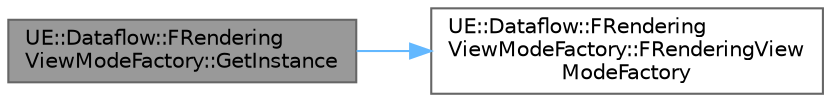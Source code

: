 digraph "UE::Dataflow::FRenderingViewModeFactory::GetInstance"
{
 // INTERACTIVE_SVG=YES
 // LATEX_PDF_SIZE
  bgcolor="transparent";
  edge [fontname=Helvetica,fontsize=10,labelfontname=Helvetica,labelfontsize=10];
  node [fontname=Helvetica,fontsize=10,shape=box,height=0.2,width=0.4];
  rankdir="LR";
  Node1 [id="Node000001",label="UE::Dataflow::FRendering\lViewModeFactory::GetInstance",height=0.2,width=0.4,color="gray40", fillcolor="grey60", style="filled", fontcolor="black",tooltip=" "];
  Node1 -> Node2 [id="edge1_Node000001_Node000002",color="steelblue1",style="solid",tooltip=" "];
  Node2 [id="Node000002",label="UE::Dataflow::FRendering\lViewModeFactory::FRenderingView\lModeFactory",height=0.2,width=0.4,color="grey40", fillcolor="white", style="filled",URL="$d8/dfd/classUE_1_1Dataflow_1_1FRenderingViewModeFactory.html#ac9b10dc304eea85108b38234fc9e53a5",tooltip=" "];
}
